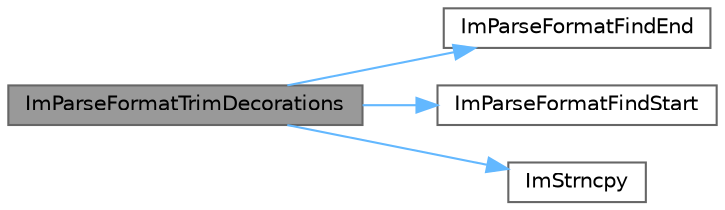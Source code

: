 digraph "ImParseFormatTrimDecorations"
{
 // LATEX_PDF_SIZE
  bgcolor="transparent";
  edge [fontname=Helvetica,fontsize=10,labelfontname=Helvetica,labelfontsize=10];
  node [fontname=Helvetica,fontsize=10,shape=box,height=0.2,width=0.4];
  rankdir="LR";
  Node1 [id="Node000001",label="ImParseFormatTrimDecorations",height=0.2,width=0.4,color="gray40", fillcolor="grey60", style="filled", fontcolor="black",tooltip=" "];
  Node1 -> Node2 [id="edge1_Node000001_Node000002",color="steelblue1",style="solid",tooltip=" "];
  Node2 [id="Node000002",label="ImParseFormatFindEnd",height=0.2,width=0.4,color="grey40", fillcolor="white", style="filled",URL="$imgui__widgets_8cpp.html#ae3cff0e3d91c185dcdb6956cfc64aeaa",tooltip=" "];
  Node1 -> Node3 [id="edge2_Node000001_Node000003",color="steelblue1",style="solid",tooltip=" "];
  Node3 [id="Node000003",label="ImParseFormatFindStart",height=0.2,width=0.4,color="grey40", fillcolor="white", style="filled",URL="$imgui__widgets_8cpp.html#a702ae9e2d8ad2e1c7b40811b31e94857",tooltip=" "];
  Node1 -> Node4 [id="edge3_Node000001_Node000004",color="steelblue1",style="solid",tooltip=" "];
  Node4 [id="Node000004",label="ImStrncpy",height=0.2,width=0.4,color="grey40", fillcolor="white", style="filled",URL="$imgui_8cpp.html#aebf0117d9d0fb0f2731a94d64173b41a",tooltip=" "];
}
